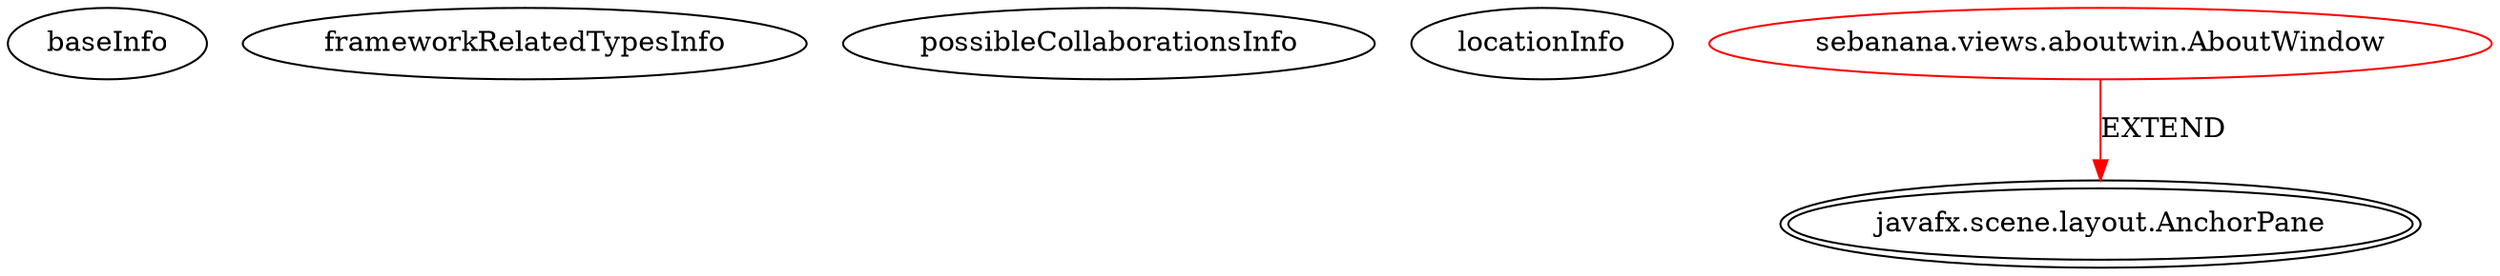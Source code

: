 digraph {
baseInfo[graphId=4136,category="extension_graph",isAnonymous=false,possibleRelation=false]
frameworkRelatedTypesInfo[0="javafx.scene.layout.AnchorPane"]
possibleCollaborationsInfo[]
locationInfo[projectName="sebbafer-Sebanana",filePath="/sebbafer-Sebanana/Sebanana-master/src/sebanana/views/aboutwin/AboutWindow.java",contextSignature="AboutWindow",graphId="4136"]
0[label="sebanana.views.aboutwin.AboutWindow",vertexType="ROOT_CLIENT_CLASS_DECLARATION",isFrameworkType=false,color=red]
1[label="javafx.scene.layout.AnchorPane",vertexType="FRAMEWORK_CLASS_TYPE",isFrameworkType=true,peripheries=2]
0->1[label="EXTEND",color=red]
}
